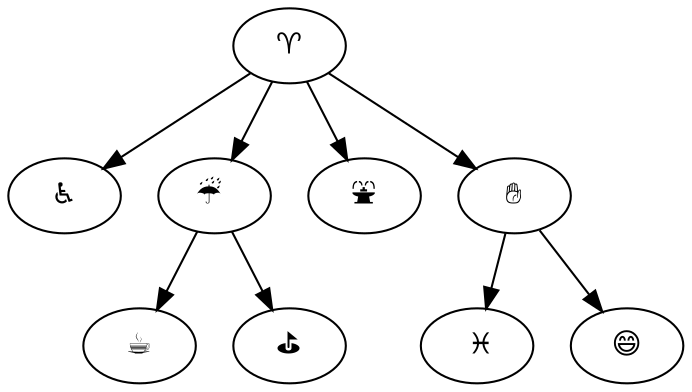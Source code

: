 /* gml4gtk uses pango lib which support use of emoji chars defined at
 * https://unicode.org/emoji/charts/full-emoji-list.html
 * What is possible depends on font and what the pango lib can draw
 * https://pango.gnome.org/
 * https://docs.gtk.org/Pango/
 */
digraph emoji
{
1[label="♈"];
2[label="♿"];
3[label="☔ "];
4[label="⛲"];
5[label="✋"];
6[label="☕"];
7[label="⛳"];
8[label=" ♓"];
9[label="😄"];
1->2;
1->3;
1->4;
1->5;
3->6;
3->7;
5->8;
5->9;
}
